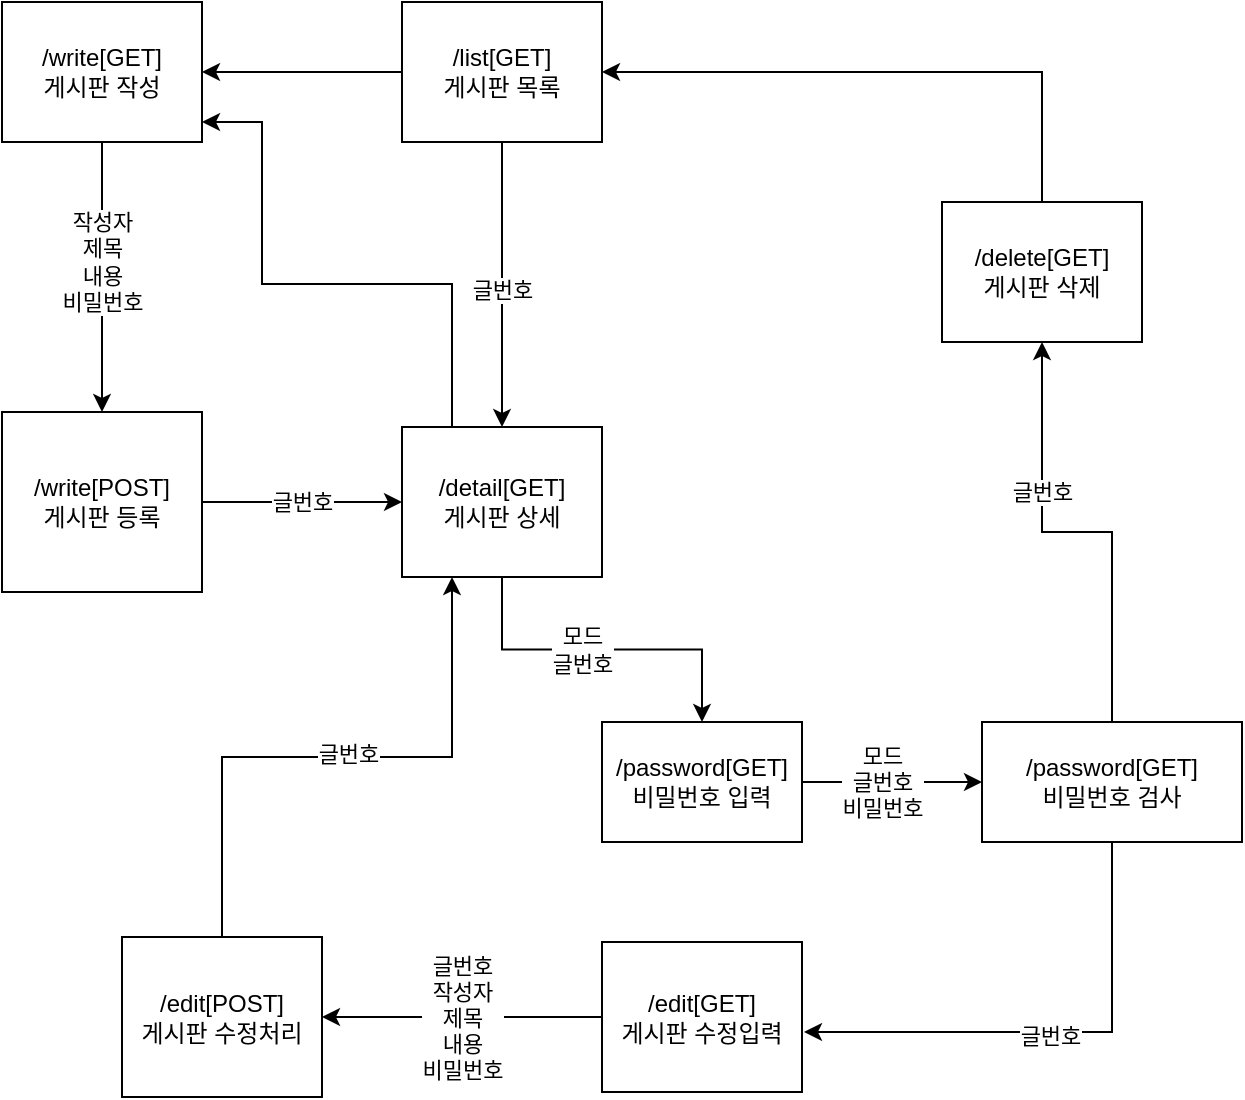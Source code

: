 <mxfile version="24.2.2" type="device">
  <diagram name="페이지-1" id="Wg0H8SJR2hWdGkw44LAQ">
    <mxGraphModel dx="1272" dy="724" grid="1" gridSize="10" guides="1" tooltips="1" connect="1" arrows="1" fold="1" page="1" pageScale="1" pageWidth="827" pageHeight="1169" math="0" shadow="0">
      <root>
        <mxCell id="0" />
        <mxCell id="1" parent="0" />
        <mxCell id="LmZNKihtD_FSk6ZmuieQ-27" style="edgeStyle=orthogonalEdgeStyle;rounded=0;orthogonalLoop=1;jettySize=auto;html=1;" edge="1" parent="1" source="LmZNKihtD_FSk6ZmuieQ-7" target="LmZNKihtD_FSk6ZmuieQ-8">
          <mxGeometry relative="1" as="geometry" />
        </mxCell>
        <mxCell id="LmZNKihtD_FSk6ZmuieQ-28" value="모드&lt;div&gt;글번호&lt;/div&gt;&lt;div&gt;비밀번호&lt;/div&gt;" style="edgeLabel;html=1;align=center;verticalAlign=middle;resizable=0;points=[];" vertex="1" connectable="0" parent="LmZNKihtD_FSk6ZmuieQ-27">
          <mxGeometry x="-0.289" y="3" relative="1" as="geometry">
            <mxPoint x="8" y="3" as="offset" />
          </mxGeometry>
        </mxCell>
        <mxCell id="LmZNKihtD_FSk6ZmuieQ-7" value="/password[GET]&lt;div&gt;비밀번호 입력&lt;/div&gt;" style="rounded=0;whiteSpace=wrap;html=1;" vertex="1" parent="1">
          <mxGeometry x="390" y="440" width="100" height="60" as="geometry" />
        </mxCell>
        <mxCell id="LmZNKihtD_FSk6ZmuieQ-29" style="edgeStyle=orthogonalEdgeStyle;rounded=0;orthogonalLoop=1;jettySize=auto;html=1;" edge="1" parent="1" source="LmZNKihtD_FSk6ZmuieQ-8" target="LmZNKihtD_FSk6ZmuieQ-15">
          <mxGeometry relative="1" as="geometry" />
        </mxCell>
        <mxCell id="LmZNKihtD_FSk6ZmuieQ-30" value="글번호" style="edgeLabel;html=1;align=center;verticalAlign=middle;resizable=0;points=[];" vertex="1" connectable="0" parent="LmZNKihtD_FSk6ZmuieQ-29">
          <mxGeometry x="0.333" relative="1" as="geometry">
            <mxPoint as="offset" />
          </mxGeometry>
        </mxCell>
        <mxCell id="LmZNKihtD_FSk6ZmuieQ-8" value="/password[GET]&lt;div&gt;비밀번호 검사&lt;/div&gt;" style="rounded=0;whiteSpace=wrap;html=1;" vertex="1" parent="1">
          <mxGeometry x="580" y="440" width="130" height="60" as="geometry" />
        </mxCell>
        <mxCell id="LmZNKihtD_FSk6ZmuieQ-16" style="edgeStyle=orthogonalEdgeStyle;rounded=0;orthogonalLoop=1;jettySize=auto;html=1;" edge="1" parent="1" source="LmZNKihtD_FSk6ZmuieQ-9" target="LmZNKihtD_FSk6ZmuieQ-11">
          <mxGeometry relative="1" as="geometry" />
        </mxCell>
        <mxCell id="LmZNKihtD_FSk6ZmuieQ-17" value="작성자&lt;div&gt;제목&lt;/div&gt;&lt;div&gt;내용&lt;/div&gt;&lt;div&gt;비밀번호&lt;/div&gt;" style="edgeLabel;html=1;align=center;verticalAlign=middle;resizable=0;points=[];" vertex="1" connectable="0" parent="LmZNKihtD_FSk6ZmuieQ-16">
          <mxGeometry x="-0.363" y="3" relative="1" as="geometry">
            <mxPoint x="-3" y="17" as="offset" />
          </mxGeometry>
        </mxCell>
        <mxCell id="LmZNKihtD_FSk6ZmuieQ-9" value="/write[GET]&lt;div&gt;게시판 작성&lt;/div&gt;" style="rounded=0;whiteSpace=wrap;html=1;" vertex="1" parent="1">
          <mxGeometry x="90" y="80" width="100" height="70" as="geometry" />
        </mxCell>
        <mxCell id="LmZNKihtD_FSk6ZmuieQ-36" style="edgeStyle=orthogonalEdgeStyle;rounded=0;orthogonalLoop=1;jettySize=auto;html=1;entryX=0.25;entryY=1;entryDx=0;entryDy=0;exitX=0.5;exitY=0;exitDx=0;exitDy=0;" edge="1" parent="1" source="LmZNKihtD_FSk6ZmuieQ-10" target="LmZNKihtD_FSk6ZmuieQ-13">
          <mxGeometry relative="1" as="geometry" />
        </mxCell>
        <mxCell id="LmZNKihtD_FSk6ZmuieQ-37" value="글번호" style="edgeLabel;html=1;align=center;verticalAlign=middle;resizable=0;points=[];" vertex="1" connectable="0" parent="LmZNKihtD_FSk6ZmuieQ-36">
          <mxGeometry x="0.037" y="3" relative="1" as="geometry">
            <mxPoint y="1" as="offset" />
          </mxGeometry>
        </mxCell>
        <mxCell id="LmZNKihtD_FSk6ZmuieQ-10" value="/edit[POST]&lt;div&gt;게시판 수정처리&lt;/div&gt;" style="rounded=0;whiteSpace=wrap;html=1;" vertex="1" parent="1">
          <mxGeometry x="150" y="547.5" width="100" height="80" as="geometry" />
        </mxCell>
        <mxCell id="LmZNKihtD_FSk6ZmuieQ-19" style="edgeStyle=orthogonalEdgeStyle;rounded=0;orthogonalLoop=1;jettySize=auto;html=1;" edge="1" parent="1" source="LmZNKihtD_FSk6ZmuieQ-11" target="LmZNKihtD_FSk6ZmuieQ-13">
          <mxGeometry relative="1" as="geometry" />
        </mxCell>
        <mxCell id="LmZNKihtD_FSk6ZmuieQ-20" value="글번호" style="edgeLabel;html=1;align=center;verticalAlign=middle;resizable=0;points=[];" vertex="1" connectable="0" parent="LmZNKihtD_FSk6ZmuieQ-19">
          <mxGeometry x="0.12" y="-4" relative="1" as="geometry">
            <mxPoint x="-6" y="-4" as="offset" />
          </mxGeometry>
        </mxCell>
        <mxCell id="LmZNKihtD_FSk6ZmuieQ-11" value="/write[POST]&lt;div&gt;게시판 등록&lt;/div&gt;" style="rounded=0;whiteSpace=wrap;html=1;" vertex="1" parent="1">
          <mxGeometry x="90" y="285" width="100" height="90" as="geometry" />
        </mxCell>
        <mxCell id="LmZNKihtD_FSk6ZmuieQ-21" style="edgeStyle=orthogonalEdgeStyle;rounded=0;orthogonalLoop=1;jettySize=auto;html=1;" edge="1" parent="1" source="LmZNKihtD_FSk6ZmuieQ-12" target="LmZNKihtD_FSk6ZmuieQ-13">
          <mxGeometry relative="1" as="geometry" />
        </mxCell>
        <mxCell id="LmZNKihtD_FSk6ZmuieQ-23" value="글번호" style="edgeLabel;html=1;align=center;verticalAlign=middle;resizable=0;points=[];" vertex="1" connectable="0" parent="LmZNKihtD_FSk6ZmuieQ-21">
          <mxGeometry x="-0.037" y="2" relative="1" as="geometry">
            <mxPoint x="-2" y="5" as="offset" />
          </mxGeometry>
        </mxCell>
        <mxCell id="LmZNKihtD_FSk6ZmuieQ-24" style="edgeStyle=orthogonalEdgeStyle;rounded=0;orthogonalLoop=1;jettySize=auto;html=1;" edge="1" parent="1" source="LmZNKihtD_FSk6ZmuieQ-12" target="LmZNKihtD_FSk6ZmuieQ-9">
          <mxGeometry relative="1" as="geometry" />
        </mxCell>
        <mxCell id="LmZNKihtD_FSk6ZmuieQ-12" value="/list[GET]&lt;div&gt;게시판 목록&lt;/div&gt;" style="rounded=0;whiteSpace=wrap;html=1;" vertex="1" parent="1">
          <mxGeometry x="290" y="80" width="100" height="70" as="geometry" />
        </mxCell>
        <mxCell id="LmZNKihtD_FSk6ZmuieQ-25" style="edgeStyle=orthogonalEdgeStyle;rounded=0;orthogonalLoop=1;jettySize=auto;html=1;entryX=0.5;entryY=0;entryDx=0;entryDy=0;" edge="1" parent="1" source="LmZNKihtD_FSk6ZmuieQ-13" target="LmZNKihtD_FSk6ZmuieQ-7">
          <mxGeometry relative="1" as="geometry" />
        </mxCell>
        <mxCell id="LmZNKihtD_FSk6ZmuieQ-26" value="모드&lt;div&gt;글번호&lt;/div&gt;" style="edgeLabel;html=1;align=center;verticalAlign=middle;resizable=0;points=[];" vertex="1" connectable="0" parent="LmZNKihtD_FSk6ZmuieQ-25">
          <mxGeometry x="-0.127" relative="1" as="geometry">
            <mxPoint as="offset" />
          </mxGeometry>
        </mxCell>
        <mxCell id="LmZNKihtD_FSk6ZmuieQ-32" style="edgeStyle=orthogonalEdgeStyle;rounded=0;orthogonalLoop=1;jettySize=auto;html=1;exitX=0.25;exitY=0;exitDx=0;exitDy=0;" edge="1" parent="1" source="LmZNKihtD_FSk6ZmuieQ-13" target="LmZNKihtD_FSk6ZmuieQ-9">
          <mxGeometry relative="1" as="geometry">
            <Array as="points">
              <mxPoint x="315" y="221" />
              <mxPoint x="220" y="221" />
              <mxPoint x="220" y="140" />
            </Array>
          </mxGeometry>
        </mxCell>
        <mxCell id="LmZNKihtD_FSk6ZmuieQ-13" value="/detail[GET]&lt;div&gt;게시판 상세&lt;/div&gt;" style="rounded=0;whiteSpace=wrap;html=1;" vertex="1" parent="1">
          <mxGeometry x="290" y="292.5" width="100" height="75" as="geometry" />
        </mxCell>
        <mxCell id="LmZNKihtD_FSk6ZmuieQ-35" style="edgeStyle=orthogonalEdgeStyle;rounded=0;orthogonalLoop=1;jettySize=auto;html=1;entryX=1;entryY=0.5;entryDx=0;entryDy=0;" edge="1" parent="1" source="LmZNKihtD_FSk6ZmuieQ-14" target="LmZNKihtD_FSk6ZmuieQ-10">
          <mxGeometry relative="1" as="geometry" />
        </mxCell>
        <mxCell id="LmZNKihtD_FSk6ZmuieQ-38" value="글번호&lt;div&gt;작성자&lt;/div&gt;&lt;div&gt;제목&lt;/div&gt;&lt;div&gt;내용&lt;/div&gt;&lt;div&gt;비밀번호&lt;/div&gt;" style="edgeLabel;html=1;align=center;verticalAlign=middle;resizable=0;points=[];" vertex="1" connectable="0" parent="LmZNKihtD_FSk6ZmuieQ-35">
          <mxGeometry relative="1" as="geometry">
            <mxPoint as="offset" />
          </mxGeometry>
        </mxCell>
        <mxCell id="LmZNKihtD_FSk6ZmuieQ-14" value="/edit[GET]&lt;div&gt;게시판 수정입력&lt;/div&gt;" style="rounded=0;whiteSpace=wrap;html=1;" vertex="1" parent="1">
          <mxGeometry x="390" y="550" width="100" height="75" as="geometry" />
        </mxCell>
        <mxCell id="LmZNKihtD_FSk6ZmuieQ-31" style="edgeStyle=orthogonalEdgeStyle;rounded=0;orthogonalLoop=1;jettySize=auto;html=1;entryX=1;entryY=0.5;entryDx=0;entryDy=0;exitX=0.5;exitY=0;exitDx=0;exitDy=0;" edge="1" parent="1" source="LmZNKihtD_FSk6ZmuieQ-15" target="LmZNKihtD_FSk6ZmuieQ-12">
          <mxGeometry relative="1" as="geometry" />
        </mxCell>
        <mxCell id="LmZNKihtD_FSk6ZmuieQ-15" value="/delete[GET]&lt;div&gt;게시판 삭제&lt;/div&gt;" style="rounded=0;whiteSpace=wrap;html=1;" vertex="1" parent="1">
          <mxGeometry x="560" y="180" width="100" height="70" as="geometry" />
        </mxCell>
        <mxCell id="LmZNKihtD_FSk6ZmuieQ-33" style="edgeStyle=orthogonalEdgeStyle;rounded=0;orthogonalLoop=1;jettySize=auto;html=1;entryX=1.01;entryY=0.6;entryDx=0;entryDy=0;entryPerimeter=0;exitX=0.5;exitY=1;exitDx=0;exitDy=0;" edge="1" parent="1" source="LmZNKihtD_FSk6ZmuieQ-8" target="LmZNKihtD_FSk6ZmuieQ-14">
          <mxGeometry relative="1" as="geometry" />
        </mxCell>
        <mxCell id="LmZNKihtD_FSk6ZmuieQ-34" value="글번호" style="edgeLabel;html=1;align=center;verticalAlign=middle;resizable=0;points=[];" vertex="1" connectable="0" parent="LmZNKihtD_FSk6ZmuieQ-33">
          <mxGeometry x="0.012" y="2" relative="1" as="geometry">
            <mxPoint as="offset" />
          </mxGeometry>
        </mxCell>
      </root>
    </mxGraphModel>
  </diagram>
</mxfile>
